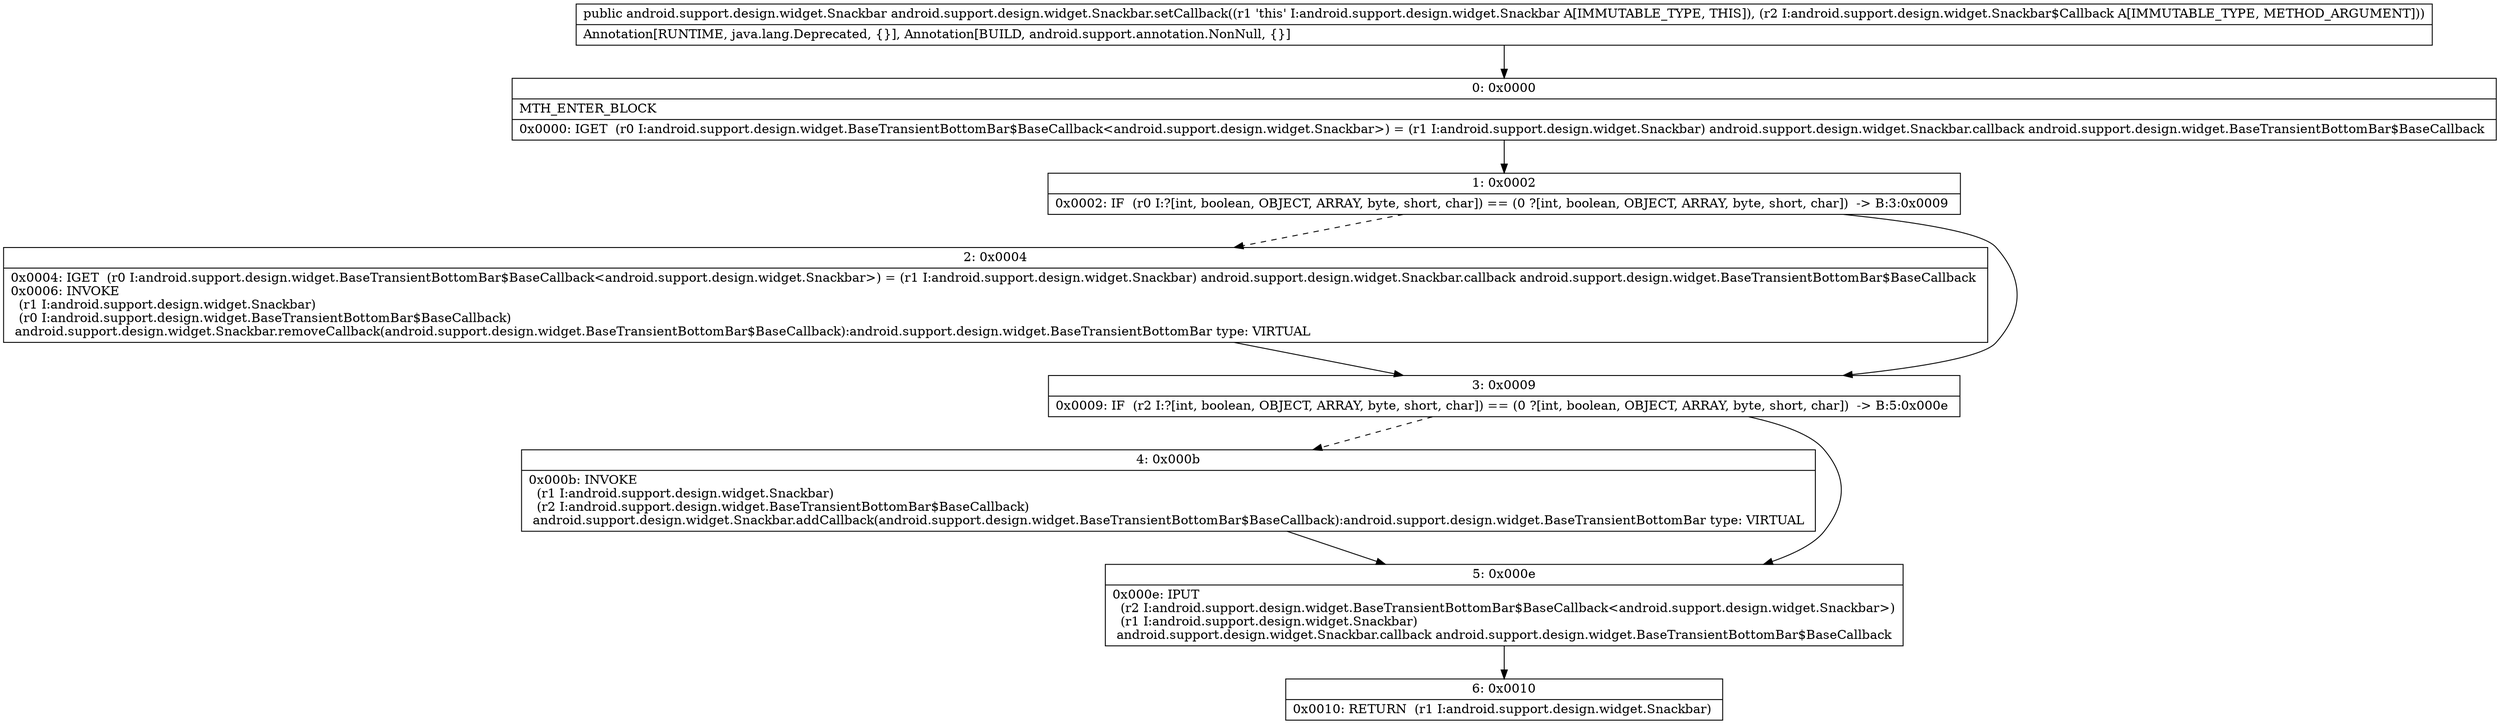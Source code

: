 digraph "CFG forandroid.support.design.widget.Snackbar.setCallback(Landroid\/support\/design\/widget\/Snackbar$Callback;)Landroid\/support\/design\/widget\/Snackbar;" {
Node_0 [shape=record,label="{0\:\ 0x0000|MTH_ENTER_BLOCK\l|0x0000: IGET  (r0 I:android.support.design.widget.BaseTransientBottomBar$BaseCallback\<android.support.design.widget.Snackbar\>) = (r1 I:android.support.design.widget.Snackbar) android.support.design.widget.Snackbar.callback android.support.design.widget.BaseTransientBottomBar$BaseCallback \l}"];
Node_1 [shape=record,label="{1\:\ 0x0002|0x0002: IF  (r0 I:?[int, boolean, OBJECT, ARRAY, byte, short, char]) == (0 ?[int, boolean, OBJECT, ARRAY, byte, short, char])  \-\> B:3:0x0009 \l}"];
Node_2 [shape=record,label="{2\:\ 0x0004|0x0004: IGET  (r0 I:android.support.design.widget.BaseTransientBottomBar$BaseCallback\<android.support.design.widget.Snackbar\>) = (r1 I:android.support.design.widget.Snackbar) android.support.design.widget.Snackbar.callback android.support.design.widget.BaseTransientBottomBar$BaseCallback \l0x0006: INVOKE  \l  (r1 I:android.support.design.widget.Snackbar)\l  (r0 I:android.support.design.widget.BaseTransientBottomBar$BaseCallback)\l android.support.design.widget.Snackbar.removeCallback(android.support.design.widget.BaseTransientBottomBar$BaseCallback):android.support.design.widget.BaseTransientBottomBar type: VIRTUAL \l}"];
Node_3 [shape=record,label="{3\:\ 0x0009|0x0009: IF  (r2 I:?[int, boolean, OBJECT, ARRAY, byte, short, char]) == (0 ?[int, boolean, OBJECT, ARRAY, byte, short, char])  \-\> B:5:0x000e \l}"];
Node_4 [shape=record,label="{4\:\ 0x000b|0x000b: INVOKE  \l  (r1 I:android.support.design.widget.Snackbar)\l  (r2 I:android.support.design.widget.BaseTransientBottomBar$BaseCallback)\l android.support.design.widget.Snackbar.addCallback(android.support.design.widget.BaseTransientBottomBar$BaseCallback):android.support.design.widget.BaseTransientBottomBar type: VIRTUAL \l}"];
Node_5 [shape=record,label="{5\:\ 0x000e|0x000e: IPUT  \l  (r2 I:android.support.design.widget.BaseTransientBottomBar$BaseCallback\<android.support.design.widget.Snackbar\>)\l  (r1 I:android.support.design.widget.Snackbar)\l android.support.design.widget.Snackbar.callback android.support.design.widget.BaseTransientBottomBar$BaseCallback \l}"];
Node_6 [shape=record,label="{6\:\ 0x0010|0x0010: RETURN  (r1 I:android.support.design.widget.Snackbar) \l}"];
MethodNode[shape=record,label="{public android.support.design.widget.Snackbar android.support.design.widget.Snackbar.setCallback((r1 'this' I:android.support.design.widget.Snackbar A[IMMUTABLE_TYPE, THIS]), (r2 I:android.support.design.widget.Snackbar$Callback A[IMMUTABLE_TYPE, METHOD_ARGUMENT]))  | Annotation[RUNTIME, java.lang.Deprecated, \{\}], Annotation[BUILD, android.support.annotation.NonNull, \{\}]\l}"];
MethodNode -> Node_0;
Node_0 -> Node_1;
Node_1 -> Node_2[style=dashed];
Node_1 -> Node_3;
Node_2 -> Node_3;
Node_3 -> Node_4[style=dashed];
Node_3 -> Node_5;
Node_4 -> Node_5;
Node_5 -> Node_6;
}


